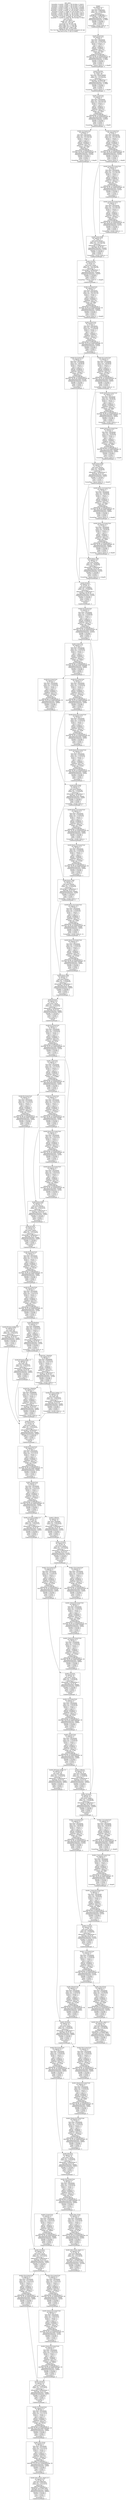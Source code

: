 digraph cnn_tree {
subgraph clusterHeader {
margin=0
style="invis"
HEADER [shape="box" label="\n NET_INFO\n fusionNet: 0 startId: 1 endId: 2, UB Util Rate: 0.744531\n fusionNet: 1 startId: 3 endId: 4, UB Util Rate: 0.953516\n fusionNet: 2 startId: 6 endId: 7, UB Util Rate: 0.742188\n fusionNet: 3 startId: 8 endId: 10, UB Util Rate: 0.839063\n fusionNet: 4 startId: 12 endId: 13, UB Util Rate: 0.91875\n fusionNet: 5 startId: 14 endId: 16, UB Util Rate: 0.959375\n fusionNet: 6 startId: 17 endId: 18, UB Util Rate: 0.775\n fusionNet: 7 startId: 26 endId: 27, UB Util Rate: 0.84375\n fusionNet: 8 startId: 29 endId: 30, UB Util Rate: 0.84375\n fusionNet: 9 startId: 45 endId: 46, UB Util Rate: 0.8125\n fusionNet: 10 startId: 47 endId: 48, UB Util Rate: 1\n fusionNet: 11 startId: 67 endId: 68, UB Util Rate: 0.70625\n layer num: 95\n inst num: 69810\n weight size: 7092.25 KB\n OM size: 15410 KB\n bandwidth size: 98.5932 MB\n input buffer size: 1.17188 MB\n output buffer size: 8.17108 MB\n temp buffer size: 5.46875 MB\n original net Ops: 19778150400\n Pico Core Ops: 23079813120 (85.6946% of original net ops)\n Ideal Perf of Pico: 21 fps (475MHz)"];}
images [shape=box, label="images\n net segment id: 0\n id: 0 type: 45\ntype name: Preprocess\n input size: 1*3*640*640\n output size: 1*3*640*640\n reportFlag: 0\n preprocessMergeFlag: 1\n inBondType: 1 outBondType: 8\n dataType: U8_S8_S8\n alignedInputDataSize: 1228800\n alignedOutputDataSize: 3276800\n InDcmp: 0 OutCmp: 0 \n inM2M: 0 outM2M: 0\n inDdr: 0 outDdr: 0\n inS2S: 0 outS2S: 0\n FusionFlag: 1 (fusion subnet id : 0)\nCubeEltwiseMerged : 0"];
images -> _model_0_conv_Conv;
_model_0_conv_Conv [shape=box, label="/model.0/conv/Conv\n net segment id: 0\n id: 1 type: 0\ntype name: Convolution\n input size: 1*3*640*640\n output size: 1*32*320*320\n kernel_h: 6 kernel_w: 6\n stride_h: 2 stride_w: 2\n pad_h: 2 pad_w: 2\n padUp: 2 padDown: 2\n padLeft: 2 padRight: 2\n padMode: const_zero\n dilation_h: 1 dilation_w: 1\n weight size: 3456\n reportFlag: 0\n preprocessMergeFlag: 1\n inBondType: 8 outBondType: 8\n dataType: S8_S8_S8 weightDataType: S8\n alignedInputDataSize: 3276800\n alignedOutputDataSize: 3276800\n InDcmp: 0 OutCmp: 0 \n inM2M: 0 outM2M: 0\n inDdr: 0 outDdr: 0\n inS2S: 0 outS2S: 0\n FusionFlag: 1 (fusion subnet id : 0, tilingW)\nCubeEltwiseMerged : 0"];
_model_0_conv_Conv -> _model_0_act_Mul;
_model_0_act_Mul [shape=box, label="/model.0/act/Mul\n net segment id: 0\n id: 2 type: 146\ntype name: VectorCombine\n input size: 1*32*320*320\n output size: 1*32*320*320\n reportFlag: 0\n inBondType: 8 outBondType: 8\n dataType: S8_FP16_S8\n alignedInputDataSize: 3276800\n alignedOutputDataSize: 3276800\n InDcmp: 0 OutCmp: 0 \n inM2M: 0 outM2M: 0\n inDdr: 0 outDdr: 0\n inS2S: 0 outS2S: 0\n FusionFlag: 1 (fusion subnet id : 0, tilingW)\nCubeEltwiseMerged : 0"];
_model_0_act_Mul -> _model_1_conv_Conv;
_model_1_conv_Conv [shape=box, label="/model.1/conv/Conv\n net segment id: 0\n id: 3 type: 0\ntype name: Convolution\n input size: 1*32*320*320\n output size: 1*64*160*160\n kernel_h: 3 kernel_w: 3\n stride_h: 2 stride_w: 2\n pad_h: 1 pad_w: 1\n padUp: 1 padDown: 0\n padLeft: 1 padRight: 0\n padMode: const_zero\n dilation_h: 1 dilation_w: 1\n weight size: 18432\n reportFlag: 0\n SwishMergeFlag\n inBondType: 8 outBondType: 8\n dataType: S8_S8_S8 weightDataType: S8\n alignedInputDataSize: 3276800\n alignedOutputDataSize: 1638400\n InDcmp: 0 OutCmp: 0 \n inM2M: 0 outM2M: 0\n inDdr: 0 outDdr: 0\n inS2S: 0 outS2S: 0\n FusionFlag: 1 (fusion subnet id : 1, tilingW)\nCubeEltwiseMerged : 0"];
_model_1_conv_Conv -> _model_2_cv1_conv_Conv;
_model_1_conv_Conv -> _model_2_cv2_conv_Conv;
_model_2_cv1_conv_Conv [shape=box, label="/model.2/cv1/conv/Conv\n net segment id: 0\n id: 4 type: 0\ntype name: Convolution\n input size: 1*64*160*160\n output size: 1*32*160*160\n kernel_h: 1 kernel_w: 1\n stride_h: 1 stride_w: 1\n pad_h: 0 pad_w: 0\n padUp: 0 padDown: 0\n padLeft: 0 padRight: 0\n padMode: const_zero\n dilation_h: 1 dilation_w: 1\n weight size: 2048\n reportFlag: 0\n SwishMergeFlag\n inBondType: 8 outBondType: 8\n dataType: S8_S8_S8 weightDataType: S8\n alignedInputDataSize: 1638400\n alignedOutputDataSize: 819200\n InDcmp: 0 OutCmp: 0 \n inM2M: 0 outM2M: 0\n inDdr: 0 outDdr: 0\n inS2S: 0 outS2S: 0\n FusionFlag: 1 (fusion subnet id : 1, tilingW)\nCubeEltwiseMerged : 0"];
_model_2_cv1_conv_Conv -> _model_2_m_m_0_cv1_conv_Conv;
_model_2_cv1_conv_Conv -> _model_2_m_m_0_Add;
_model_2_m_m_0_cv1_conv_Conv [shape=box, label="/model.2/m/m.0/cv1/conv/Conv\n net segment id: 0\n id: 5 type: 0\ntype name: Convolution\n input size: 1*32*160*160\n output size: 1*32*160*160\n kernel_h: 1 kernel_w: 1\n stride_h: 1 stride_w: 1\n pad_h: 0 pad_w: 0\n padUp: 0 padDown: 0\n padLeft: 0 padRight: 0\n padMode: const_zero\n dilation_h: 1 dilation_w: 1\n weight size: 1024\n reportFlag: 0\n SwishMergeFlag\n inBondType: 8 outBondType: 8\n dataType: S8_S8_S8 weightDataType: S8\n alignedInputDataSize: 819200\n alignedOutputDataSize: 819200\n InDcmp: 0 OutCmp: 0 \n inM2M: 0 outM2M: 0\n inDdr: 0 outDdr: 0\n inS2S: 0 outS2S: 0\n FusionFlag: 0\nCubeEltwiseMerged : 0"];
_model_2_m_m_0_cv1_conv_Conv -> _model_2_m_m_0_cv2_conv_Conv;
_model_2_m_m_0_cv2_conv_Conv [shape=box, label="/model.2/m/m.0/cv2/conv/Conv\n net segment id: 0\n id: 6 type: 0\ntype name: Convolution\n input size: 1*32*160*160\n output size: 1*32*160*160\n kernel_h: 3 kernel_w: 3\n stride_h: 1 stride_w: 1\n pad_h: 1 pad_w: 1\n padUp: 1 padDown: 1\n padLeft: 1 padRight: 1\n padMode: const_zero\n dilation_h: 1 dilation_w: 1\n weight size: 9216\n reportFlag: 0\n SwishMergeFlag\n inBondType: 8 outBondType: 8\n dataType: S8_S8_S8 weightDataType: S8\n alignedInputDataSize: 819200\n alignedOutputDataSize: 819200\n InDcmp: 0 OutCmp: 0 \n inM2M: 0 outM2M: 0\n inDdr: 0 outDdr: 0\n inS2S: 0 outS2S: 0\n FusionFlag: 1 (fusion subnet id : 2)\nCubeEltwiseMerged : 0"];
_model_2_m_m_0_cv2_conv_Conv -> _model_2_m_m_0_Add;
_model_2_m_m_0_Add [shape=box, label="/model.2/m/m.0/Add\n net segment id: 0\n id: 7 type: 27\ntype name: Eltwise\n input size: 1*32*160*160\n output size: 1*32*160*160\n reportFlag: 0\n inBondType: 8 outBondType: 8\n dataType: S8_S8_S8\n alignedInputDataSize: 1638400\n alignedOutputDataSize: 819200\n InDcmp: 0 0 OutCmp: 0 \n inM2M: 0 outM2M: 0\n inDdr: 0 outDdr: 0\n inS2S: 0 outS2S: 0\n FusionFlag: 1 (fusion subnet id : 2)\nCubeEltwiseMerged : 0"];
_model_2_m_m_0_Add -> _model_2_Concat;
_model_2_cv2_conv_Conv [shape=box, label="/model.2/cv2/conv/Conv\n net segment id: 0\n id: 8 type: 0\ntype name: Convolution\n input size: 1*64*160*160\n output size: 1*32*160*160\n kernel_h: 1 kernel_w: 1\n stride_h: 1 stride_w: 1\n pad_h: 0 pad_w: 0\n padUp: 0 padDown: 0\n padLeft: 0 padRight: 0\n padMode: const_zero\n dilation_h: 1 dilation_w: 1\n weight size: 2048\n reportFlag: 0\n SwishMergeFlag\n inBondType: 8 outBondType: 8\n dataType: S8_S8_S8 weightDataType: S8\n alignedInputDataSize: 1638400\n alignedOutputDataSize: 819200\n InDcmp: 0 OutCmp: 0 \n inM2M: 0 outM2M: 0\n inDdr: 0 outDdr: 0\n inS2S: 0 outS2S: 0\n FusionFlag: 1 (fusion subnet id : 3, tilingW)\nCubeEltwiseMerged : 0"];
_model_2_cv2_conv_Conv -> _model_2_Concat;
_model_2_Concat [shape=box, label="/model.2/Concat\n net segment id: 0\n id: 9 type: 38\ntype name: Concat\n input size: 1*32*160*160\n output size: 1*64*160*160\n reportFlag: 0\n inBondType: 8 outBondType: 8\n dataType: S8_S8_S8\n alignedInputDataSize: 1638400\n alignedOutputDataSize: 1638400\n InDcmp: 0 0 OutCmp: 0 \n inM2M: 0 outM2M: 0\n inDdr: 0 outDdr: 0\n inS2S: 0 outS2S: 0\n FusionFlag: 1 (fusion subnet id : 3, tilingW)\n noninst\nCubeEltwiseMerged : 0"];
_model_2_Concat -> _model_2_cv3_conv_Conv;
_model_2_cv3_conv_Conv [shape=box, label="/model.2/cv3/conv/Conv\n net segment id: 0\n id: 10 type: 0\ntype name: Convolution\n input size: 1*64*160*160\n output size: 1*64*160*160\n kernel_h: 1 kernel_w: 1\n stride_h: 1 stride_w: 1\n pad_h: 0 pad_w: 0\n padUp: 0 padDown: 0\n padLeft: 0 padRight: 0\n padMode: const_zero\n dilation_h: 1 dilation_w: 1\n weight size: 4096\n reportFlag: 0\n SwishMergeFlag\n inBondType: 8 outBondType: 8\n dataType: S8_S8_S8 weightDataType: S8\n alignedInputDataSize: 1638400\n alignedOutputDataSize: 1638400\n InDcmp: 0 OutCmp: 0 \n inM2M: 0 outM2M: 0\n inDdr: 0 outDdr: 0\n inS2S: 0 outS2S: 0\n FusionFlag: 1 (fusion subnet id : 3, tilingW)\nCubeEltwiseMerged : 0"];
_model_2_cv3_conv_Conv -> _model_3_conv_Conv;
_model_3_conv_Conv [shape=box, label="/model.3/conv/Conv\n net segment id: 0\n id: 11 type: 0\ntype name: Convolution\n input size: 1*64*160*160\n output size: 1*128*80*80\n kernel_h: 3 kernel_w: 3\n stride_h: 2 stride_w: 2\n pad_h: 1 pad_w: 1\n padUp: 1 padDown: 0\n padLeft: 1 padRight: 0\n padMode: const_zero\n dilation_h: 1 dilation_w: 1\n weight size: 73728\n reportFlag: 0\n SwishMergeFlag\n inBondType: 8 outBondType: 8\n dataType: S8_S8_S8 weightDataType: S8\n alignedInputDataSize: 1638400\n alignedOutputDataSize: 819200\n InDcmp: 0 OutCmp: 0 \n inM2M: 0 outM2M: 0\n inDdr: 0 outDdr: 0\n inS2S: 0 outS2S: 0\n FusionFlag: 0\nCubeEltwiseMerged : 0"];
_model_3_conv_Conv -> _model_4_cv1_conv_Conv;
_model_3_conv_Conv -> _model_4_cv2_conv_Conv;
_model_4_cv1_conv_Conv [shape=box, label="/model.4/cv1/conv/Conv\n net segment id: 0\n id: 12 type: 0\ntype name: Convolution\n input size: 1*128*80*80\n output size: 1*64*80*80\n kernel_h: 1 kernel_w: 1\n stride_h: 1 stride_w: 1\n pad_h: 0 pad_w: 0\n padUp: 0 padDown: 0\n padLeft: 0 padRight: 0\n padMode: const_zero\n dilation_h: 1 dilation_w: 1\n weight size: 8192\n reportFlag: 0\n SwishMergeFlag\n inBondType: 8 outBondType: 8\n dataType: S8_S8_S8 weightDataType: S8\n alignedInputDataSize: 819200\n alignedOutputDataSize: 409600\n InDcmp: 0 OutCmp: 0 \n inM2M: 0 outM2M: 0\n inDdr: 0 outDdr: 0\n inS2S: 0 outS2S: 0\n FusionFlag: 1 (fusion subnet id : 4)\nCubeEltwiseMerged : 0"];
_model_4_cv1_conv_Conv -> _model_4_m_m_0_cv1_conv_Conv;
_model_4_cv1_conv_Conv -> _model_4_m_m_0_Add;
_model_4_m_m_0_cv1_conv_Conv [shape=box, label="/model.4/m/m.0/cv1/conv/Conv\n net segment id: 0\n id: 13 type: 0\ntype name: Convolution\n input size: 1*64*80*80\n output size: 1*64*80*80\n kernel_h: 1 kernel_w: 1\n stride_h: 1 stride_w: 1\n pad_h: 0 pad_w: 0\n padUp: 0 padDown: 0\n padLeft: 0 padRight: 0\n padMode: const_zero\n dilation_h: 1 dilation_w: 1\n weight size: 4096\n reportFlag: 0\n SwishMergeFlag\n inBondType: 8 outBondType: 8\n dataType: S8_S8_S8 weightDataType: S8\n alignedInputDataSize: 409600\n alignedOutputDataSize: 409600\n InDcmp: 0 OutCmp: 0 \n inM2M: 0 outM2M: 0\n inDdr: 0 outDdr: 0\n inS2S: 0 outS2S: 0\n FusionFlag: 1 (fusion subnet id : 4)\nCubeEltwiseMerged : 0"];
_model_4_m_m_0_cv1_conv_Conv -> _model_4_m_m_0_cv2_conv_Conv;
_model_4_m_m_0_cv2_conv_Conv [shape=box, label="/model.4/m/m.0/cv2/conv/Conv\n net segment id: 0\n id: 14 type: 0\ntype name: Convolution\n input size: 1*64*80*80\n output size: 1*64*80*80\n kernel_h: 3 kernel_w: 3\n stride_h: 1 stride_w: 1\n pad_h: 1 pad_w: 1\n padUp: 1 padDown: 1\n padLeft: 1 padRight: 1\n padMode: const_zero\n dilation_h: 1 dilation_w: 1\n weight size: 36864\n reportFlag: 0\n SwishMergeFlag\n inBondType: 8 outBondType: 8\n dataType: S8_S8_S8 weightDataType: S8\n alignedInputDataSize: 409600\n alignedOutputDataSize: 409600\n InDcmp: 0 OutCmp: 0 \n inM2M: 0 outM2M: 0\n inDdr: 0 outDdr: 0\n inS2S: 0 outS2S: 0\n FusionFlag: 1 (fusion subnet id : 5, tilingW)\nCubeEltwiseMerged : 0"];
_model_4_m_m_0_cv2_conv_Conv -> _model_4_m_m_0_Add;
_model_4_m_m_0_Add [shape=box, label="/model.4/m/m.0/Add\n net segment id: 0\n id: 15 type: 27\ntype name: Eltwise\n input size: 1*64*80*80\n output size: 1*64*80*80\n reportFlag: 0\n inBondType: 8 outBondType: 8\n dataType: S8_S8_S8\n alignedInputDataSize: 819200\n alignedOutputDataSize: 409600\n InDcmp: 0 0 OutCmp: 0 \n inM2M: 0 outM2M: 0\n inDdr: 0 outDdr: 0\n inS2S: 0 outS2S: 0\n FusionFlag: 1 (fusion subnet id : 5, tilingW)\nCubeEltwiseMerged : 0"];
_model_4_m_m_0_Add -> _model_4_m_m_1_cv1_conv_Conv;
_model_4_m_m_0_Add -> _model_4_m_m_1_Add;
_model_4_m_m_1_cv1_conv_Conv [shape=box, label="/model.4/m/m.1/cv1/conv/Conv\n net segment id: 0\n id: 16 type: 0\ntype name: Convolution\n input size: 1*64*80*80\n output size: 1*64*80*80\n kernel_h: 1 kernel_w: 1\n stride_h: 1 stride_w: 1\n pad_h: 0 pad_w: 0\n padUp: 0 padDown: 0\n padLeft: 0 padRight: 0\n padMode: const_zero\n dilation_h: 1 dilation_w: 1\n weight size: 4096\n reportFlag: 0\n SwishMergeFlag\n inBondType: 8 outBondType: 8\n dataType: S8_S8_S8 weightDataType: S8\n alignedInputDataSize: 409600\n alignedOutputDataSize: 409600\n InDcmp: 0 OutCmp: 0 \n inM2M: 0 outM2M: 0\n inDdr: 0 outDdr: 0\n inS2S: 0 outS2S: 0\n FusionFlag: 1 (fusion subnet id : 5, tilingW)\nCubeEltwiseMerged : 0"];
_model_4_m_m_1_cv1_conv_Conv -> _model_4_m_m_1_cv2_conv_Conv;
_model_4_m_m_1_cv2_conv_Conv [shape=box, label="/model.4/m/m.1/cv2/conv/Conv\n net segment id: 0\n id: 17 type: 0\ntype name: Convolution\n input size: 1*64*80*80\n output size: 1*64*80*80\n kernel_h: 3 kernel_w: 3\n stride_h: 1 stride_w: 1\n pad_h: 1 pad_w: 1\n padUp: 1 padDown: 1\n padLeft: 1 padRight: 1\n padMode: const_zero\n dilation_h: 1 dilation_w: 1\n weight size: 36864\n reportFlag: 0\n SwishMergeFlag\n inBondType: 8 outBondType: 8\n dataType: S8_S8_S8 weightDataType: S8\n alignedInputDataSize: 409600\n alignedOutputDataSize: 409600\n InDcmp: 0 OutCmp: 0 \n inM2M: 0 outM2M: 0\n inDdr: 0 outDdr: 0\n inS2S: 0 outS2S: 0\n FusionFlag: 1 (fusion subnet id : 6, tilingW)\nCubeEltwiseMerged : 0"];
_model_4_m_m_1_cv2_conv_Conv -> _model_4_m_m_1_Add;
_model_4_m_m_1_Add [shape=box, label="/model.4/m/m.1/Add\n net segment id: 0\n id: 18 type: 27\ntype name: Eltwise\n input size: 1*64*80*80\n output size: 1*64*80*80\n reportFlag: 0\n inBondType: 8 outBondType: 8\n dataType: S8_S8_S8\n alignedInputDataSize: 819200\n alignedOutputDataSize: 819200\n InDcmp: 0 0 OutCmp: 0 \n inM2M: 0 outM2M: 0\n inDdr: 0 outDdr: 0\n inS2S: 0 outS2S: 0\n FusionFlag: 1 (fusion subnet id : 6, tilingW)\nCubeEltwiseMerged : 0"];
_model_4_m_m_1_Add -> _model_4_Concat;
_model_4_cv2_conv_Conv [shape=box, label="/model.4/cv2/conv/Conv\n net segment id: 0\n id: 19 type: 0\ntype name: Convolution\n input size: 1*128*80*80\n output size: 1*64*80*80\n kernel_h: 1 kernel_w: 1\n stride_h: 1 stride_w: 1\n pad_h: 0 pad_w: 0\n padUp: 0 padDown: 0\n padLeft: 0 padRight: 0\n padMode: const_zero\n dilation_h: 1 dilation_w: 1\n weight size: 8192\n reportFlag: 0\n SwishMergeFlag\n inBondType: 8 outBondType: 8\n dataType: S8_S8_S8 weightDataType: S8\n alignedInputDataSize: 819200\n alignedOutputDataSize: 819200\n InDcmp: 0 OutCmp: 0 \n inM2M: 0 outM2M: 0\n inDdr: 0 outDdr: 0\n inS2S: 0 outS2S: 0\n FusionFlag: 0\nCubeEltwiseMerged : 0"];
_model_4_cv2_conv_Conv -> _model_4_Concat;
_model_4_Concat [shape=box, label="/model.4/Concat\n net segment id: 0\n id: 20 type: 38\ntype name: Concat\n input size: 1*64*80*80\n output size: 1*128*80*80\n reportFlag: 0\n inBondType: 8 outBondType: 8\n dataType: S8_S8_S8\n alignedInputDataSize: 819200\n alignedOutputDataSize: 819200\n InDcmp: 0 0 OutCmp: 0 \n inM2M: 0 outM2M: 0\n inDdr: 0 outDdr: 0\n inS2S: 0 outS2S: 0\n FusionFlag: 0\n noninst\nCubeEltwiseMerged : 0"];
_model_4_Concat -> _model_4_cv3_conv_Conv;
_model_4_cv3_conv_Conv [shape=box, label="/model.4/cv3/conv/Conv\n net segment id: 0\n id: 21 type: 0\ntype name: Convolution\n input size: 1*128*80*80\n output size: 1*128*80*80\n kernel_h: 1 kernel_w: 1\n stride_h: 1 stride_w: 1\n pad_h: 0 pad_w: 0\n padUp: 0 padDown: 0\n padLeft: 0 padRight: 0\n padMode: const_zero\n dilation_h: 1 dilation_w: 1\n weight size: 16384\n reportFlag: 0\n SwishMergeFlag\n inBondType: 8 outBondType: 8\n dataType: S8_S8_S8 weightDataType: S8\n alignedInputDataSize: 819200\n alignedOutputDataSize: 1638400\n InDcmp: 0 OutCmp: 0 \n inM2M: 0 outM2M: 0\n inDdr: 0 outDdr: 0\n inS2S: 0 outS2S: 0\n FusionFlag: 0\nCubeEltwiseMerged : 0"];
_model_4_cv3_conv_Conv -> _model_5_conv_Conv;
_model_4_cv3_conv_Conv -> _model_16_Concat;
_model_5_conv_Conv [shape=box, label="/model.5/conv/Conv\n net segment id: 0\n id: 22 type: 0\ntype name: Convolution\n input size: 1*128*80*80\n output size: 1*256*40*40\n kernel_h: 3 kernel_w: 3\n stride_h: 2 stride_w: 2\n pad_h: 1 pad_w: 1\n padUp: 1 padDown: 0\n padLeft: 1 padRight: 0\n padMode: const_zero\n dilation_h: 1 dilation_w: 1\n weight size: 294912\n reportFlag: 0\n SwishMergeFlag\n inBondType: 8 outBondType: 8\n dataType: S8_S8_S8 weightDataType: S8\n alignedInputDataSize: 1638400\n alignedOutputDataSize: 409600\n InDcmp: 0 OutCmp: 0 \n inM2M: 0 outM2M: 0\n inDdr: 0 outDdr: 0\n inS2S: 0 outS2S: 0\n FusionFlag: 0\nCubeEltwiseMerged : 0"];
_model_5_conv_Conv -> _model_6_cv1_conv_Conv;
_model_5_conv_Conv -> _model_6_cv2_conv_Conv;
_model_6_cv1_conv_Conv [shape=box, label="/model.6/cv1/conv/Conv\n net segment id: 0\n id: 23 type: 0\ntype name: Convolution\n input size: 1*256*40*40\n output size: 1*128*40*40\n kernel_h: 1 kernel_w: 1\n stride_h: 1 stride_w: 1\n pad_h: 0 pad_w: 0\n padUp: 0 padDown: 0\n padLeft: 0 padRight: 0\n padMode: const_zero\n dilation_h: 1 dilation_w: 1\n weight size: 32768\n reportFlag: 0\n SwishMergeFlag\n inBondType: 8 outBondType: 8\n dataType: S8_S8_S8 weightDataType: S8\n alignedInputDataSize: 409600\n alignedOutputDataSize: 204800\n InDcmp: 0 OutCmp: 0 \n inM2M: 0 outM2M: 0\n inDdr: 0 outDdr: 0\n inS2S: 0 outS2S: 0\n FusionFlag: 0\nCubeEltwiseMerged : 0"];
_model_6_cv1_conv_Conv -> _model_6_m_m_0_cv1_conv_Conv;
_model_6_cv1_conv_Conv -> _model_6_m_m_0_Add;
_model_6_m_m_0_cv1_conv_Conv [shape=box, label="/model.6/m/m.0/cv1/conv/Conv\n net segment id: 0\n id: 24 type: 0\ntype name: Convolution\n input size: 1*128*40*40\n output size: 1*128*40*40\n kernel_h: 1 kernel_w: 1\n stride_h: 1 stride_w: 1\n pad_h: 0 pad_w: 0\n padUp: 0 padDown: 0\n padLeft: 0 padRight: 0\n padMode: const_zero\n dilation_h: 1 dilation_w: 1\n weight size: 16384\n reportFlag: 0\n SwishMergeFlag\n inBondType: 8 outBondType: 8\n dataType: S8_S8_S8 weightDataType: S8\n alignedInputDataSize: 204800\n alignedOutputDataSize: 204800\n InDcmp: 0 OutCmp: 0 \n inM2M: 0 outM2M: 0\n inDdr: 0 outDdr: 0\n inS2S: 0 outS2S: 0\n FusionFlag: 0\nCubeEltwiseMerged : 0"];
_model_6_m_m_0_cv1_conv_Conv -> _model_6_m_m_0_cv2_conv_Conv;
_model_6_m_m_0_cv2_conv_Conv [shape=box, label="/model.6/m/m.0/cv2/conv/Conv\n net segment id: 0\n id: 25 type: 0\ntype name: Convolution\n input size: 1*128*40*40\n output size: 1*128*40*40\n kernel_h: 3 kernel_w: 3\n stride_h: 1 stride_w: 1\n pad_h: 1 pad_w: 1\n padUp: 1 padDown: 1\n padLeft: 1 padRight: 1\n padMode: const_zero\n dilation_h: 1 dilation_w: 1\n weight size: 147456\n reportFlag: 0\n SwishMergeFlag\n inBondType: 8 outBondType: 8\n dataType: S8_S8_S8 weightDataType: S8\n alignedInputDataSize: 204800\n alignedOutputDataSize: 204800\n InDcmp: 0 OutCmp: 0 \n inM2M: 0 outM2M: 0\n inDdr: 0 outDdr: 0\n inS2S: 0 outS2S: 0\n FusionFlag: 0\nCubeEltwiseMerged : 0"];
_model_6_m_m_0_cv2_conv_Conv -> _model_6_m_m_0_Add;
_model_6_m_m_0_Add [shape=box, label="/model.6/m/m.0/Add\n net segment id: 0\n id: 26 type: 27\ntype name: Eltwise\n input size: 1*128*40*40\n output size: 1*128*40*40\n reportFlag: 0\n inBondType: 8 outBondType: 8\n dataType: S8_S8_S8\n alignedInputDataSize: 409600\n alignedOutputDataSize: 204800\n InDcmp: 0 0 OutCmp: 0 \n inM2M: 0 outM2M: 0\n inDdr: 0 outDdr: 0\n inS2S: 0 outS2S: 0\n FusionFlag: 1 (fusion subnet id : 7)\nCubeEltwiseMerged : 0"];
_model_6_m_m_0_Add -> _model_6_m_m_1_cv1_conv_Conv;
_model_6_m_m_0_Add -> _model_6_m_m_1_Add;
_model_6_m_m_1_cv1_conv_Conv [shape=box, label="/model.6/m/m.1/cv1/conv/Conv\n net segment id: 0\n id: 27 type: 0\ntype name: Convolution\n input size: 1*128*40*40\n output size: 1*128*40*40\n kernel_h: 1 kernel_w: 1\n stride_h: 1 stride_w: 1\n pad_h: 0 pad_w: 0\n padUp: 0 padDown: 0\n padLeft: 0 padRight: 0\n padMode: const_zero\n dilation_h: 1 dilation_w: 1\n weight size: 16384\n reportFlag: 0\n SwishMergeFlag\n inBondType: 8 outBondType: 8\n dataType: S8_S8_S8 weightDataType: S8\n alignedInputDataSize: 204800\n alignedOutputDataSize: 204800\n InDcmp: 0 OutCmp: 0 \n inM2M: 0 outM2M: 0\n inDdr: 0 outDdr: 0\n inS2S: 0 outS2S: 0\n FusionFlag: 1 (fusion subnet id : 7)\nCubeEltwiseMerged : 0"];
_model_6_m_m_1_cv1_conv_Conv -> _model_6_m_m_1_cv2_conv_Conv;
_model_6_m_m_1_cv2_conv_Conv [shape=box, label="/model.6/m/m.1/cv2/conv/Conv\n net segment id: 0\n id: 28 type: 0\ntype name: Convolution\n input size: 1*128*40*40\n output size: 1*128*40*40\n kernel_h: 3 kernel_w: 3\n stride_h: 1 stride_w: 1\n pad_h: 1 pad_w: 1\n padUp: 1 padDown: 1\n padLeft: 1 padRight: 1\n padMode: const_zero\n dilation_h: 1 dilation_w: 1\n weight size: 147456\n reportFlag: 0\n SwishMergeFlag\n inBondType: 8 outBondType: 8\n dataType: S8_S8_S8 weightDataType: S8\n alignedInputDataSize: 204800\n alignedOutputDataSize: 204800\n InDcmp: 0 OutCmp: 0 \n inM2M: 0 outM2M: 0\n inDdr: 0 outDdr: 0\n inS2S: 0 outS2S: 0\n FusionFlag: 0\nCubeEltwiseMerged : 0"];
_model_6_m_m_1_cv2_conv_Conv -> _model_6_m_m_1_Add;
_model_6_m_m_1_Add [shape=box, label="/model.6/m/m.1/Add\n net segment id: 0\n id: 29 type: 27\ntype name: Eltwise\n input size: 1*128*40*40\n output size: 1*128*40*40\n reportFlag: 0\n inBondType: 8 outBondType: 8\n dataType: S8_S8_S8\n alignedInputDataSize: 409600\n alignedOutputDataSize: 204800\n InDcmp: 0 0 OutCmp: 0 \n inM2M: 0 outM2M: 0\n inDdr: 0 outDdr: 0\n inS2S: 0 outS2S: 0\n FusionFlag: 1 (fusion subnet id : 8)\nCubeEltwiseMerged : 0"];
_model_6_m_m_1_Add -> _model_6_m_m_2_cv1_conv_Conv;
_model_6_m_m_1_Add -> _model_6_m_m_2_Add;
_model_6_m_m_2_cv1_conv_Conv [shape=box, label="/model.6/m/m.2/cv1/conv/Conv\n net segment id: 0\n id: 30 type: 0\ntype name: Convolution\n input size: 1*128*40*40\n output size: 1*128*40*40\n kernel_h: 1 kernel_w: 1\n stride_h: 1 stride_w: 1\n pad_h: 0 pad_w: 0\n padUp: 0 padDown: 0\n padLeft: 0 padRight: 0\n padMode: const_zero\n dilation_h: 1 dilation_w: 1\n weight size: 16384\n reportFlag: 0\n SwishMergeFlag\n inBondType: 8 outBondType: 8\n dataType: S8_S8_S8 weightDataType: S8\n alignedInputDataSize: 204800\n alignedOutputDataSize: 204800\n InDcmp: 0 OutCmp: 0 \n inM2M: 0 outM2M: 0\n inDdr: 0 outDdr: 0\n inS2S: 0 outS2S: 0\n FusionFlag: 1 (fusion subnet id : 8)\nCubeEltwiseMerged : 0"];
_model_6_m_m_2_cv1_conv_Conv -> _model_6_m_m_2_cv2_conv_Conv;
_model_6_m_m_2_cv2_conv_Conv [shape=box, label="/model.6/m/m.2/cv2/conv/Conv\n net segment id: 0\n id: 31 type: 0\ntype name: Convolution\n input size: 1*128*40*40\n output size: 1*128*40*40\n kernel_h: 3 kernel_w: 3\n stride_h: 1 stride_w: 1\n pad_h: 1 pad_w: 1\n padUp: 1 padDown: 1\n padLeft: 1 padRight: 1\n padMode: const_zero\n dilation_h: 1 dilation_w: 1\n weight size: 147456\n reportFlag: 0\n SwishMergeFlag\n inBondType: 8 outBondType: 8\n dataType: S8_S8_S8 weightDataType: S8\n alignedInputDataSize: 204800\n alignedOutputDataSize: 204800\n InDcmp: 0 OutCmp: 0 \n inM2M: 0 outM2M: 0\n inDdr: 0 outDdr: 0\n inS2S: 0 outS2S: 0\n FusionFlag: 0\nCubeEltwiseMerged : 0"];
_model_6_m_m_2_cv2_conv_Conv -> _model_6_m_m_2_Add;
_model_6_m_m_2_Add [shape=box, label="/model.6/m/m.2/Add\n net segment id: 0\n id: 32 type: 27\ntype name: Eltwise\n input size: 1*128*40*40\n output size: 1*128*40*40\n reportFlag: 0\n inBondType: 8 outBondType: 8\n dataType: S8_S8_S8\n alignedInputDataSize: 409600\n alignedOutputDataSize: 409600\n InDcmp: 0 0 OutCmp: 0 \n inM2M: 0 outM2M: 0\n inDdr: 0 outDdr: 0\n inS2S: 0 outS2S: 0\n FusionFlag: 0\nCubeEltwiseMerged : 0"];
_model_6_m_m_2_Add -> _model_6_Concat;
_model_6_cv2_conv_Conv [shape=box, label="/model.6/cv2/conv/Conv\n net segment id: 0\n id: 33 type: 0\ntype name: Convolution\n input size: 1*256*40*40\n output size: 1*128*40*40\n kernel_h: 1 kernel_w: 1\n stride_h: 1 stride_w: 1\n pad_h: 0 pad_w: 0\n padUp: 0 padDown: 0\n padLeft: 0 padRight: 0\n padMode: const_zero\n dilation_h: 1 dilation_w: 1\n weight size: 32768\n reportFlag: 0\n SwishMergeFlag\n inBondType: 8 outBondType: 8\n dataType: S8_S8_S8 weightDataType: S8\n alignedInputDataSize: 409600\n alignedOutputDataSize: 409600\n InDcmp: 0 OutCmp: 0 \n inM2M: 0 outM2M: 0\n inDdr: 0 outDdr: 0\n inS2S: 0 outS2S: 0\n FusionFlag: 0\nCubeEltwiseMerged : 0"];
_model_6_cv2_conv_Conv -> _model_6_Concat;
_model_6_Concat [shape=box, label="/model.6/Concat\n net segment id: 0\n id: 34 type: 38\ntype name: Concat\n input size: 1*128*40*40\n output size: 1*256*40*40\n reportFlag: 0\n inBondType: 8 outBondType: 8\n dataType: S8_S8_S8\n alignedInputDataSize: 409600\n alignedOutputDataSize: 409600\n InDcmp: 0 0 OutCmp: 0 \n inM2M: 0 outM2M: 0\n inDdr: 0 outDdr: 0\n inS2S: 0 outS2S: 0\n FusionFlag: 0\n noninst\nCubeEltwiseMerged : 0"];
_model_6_Concat -> _model_6_cv3_conv_Conv;
_model_6_cv3_conv_Conv [shape=box, label="/model.6/cv3/conv/Conv\n net segment id: 0\n id: 35 type: 0\ntype name: Convolution\n input size: 1*256*40*40\n output size: 1*256*40*40\n kernel_h: 1 kernel_w: 1\n stride_h: 1 stride_w: 1\n pad_h: 0 pad_w: 0\n padUp: 0 padDown: 0\n padLeft: 0 padRight: 0\n padMode: const_zero\n dilation_h: 1 dilation_w: 1\n weight size: 65536\n reportFlag: 0\n SwishMergeFlag\n inBondType: 8 outBondType: 8\n dataType: S8_S8_S8 weightDataType: S8\n alignedInputDataSize: 409600\n alignedOutputDataSize: 819200\n InDcmp: 0 OutCmp: 0 \n inM2M: 0 outM2M: 0\n inDdr: 0 outDdr: 0\n inS2S: 0 outS2S: 0\n FusionFlag: 0\nCubeEltwiseMerged : 0"];
_model_6_cv3_conv_Conv -> _model_7_conv_Conv;
_model_6_cv3_conv_Conv -> _model_12_Concat;
_model_7_conv_Conv [shape=box, label="/model.7/conv/Conv\n net segment id: 0\n id: 36 type: 0\ntype name: Convolution\n input size: 1*256*40*40\n output size: 1*512*20*20\n kernel_h: 3 kernel_w: 3\n stride_h: 2 stride_w: 2\n pad_h: 1 pad_w: 1\n padUp: 1 padDown: 0\n padLeft: 1 padRight: 0\n padMode: const_zero\n dilation_h: 1 dilation_w: 1\n weight size: 1179648\n reportFlag: 0\n SwishMergeFlag\n inBondType: 8 outBondType: 8\n dataType: S8_S8_S8 weightDataType: S8\n alignedInputDataSize: 819200\n alignedOutputDataSize: 204800\n InDcmp: 0 OutCmp: 0 \n inM2M: 0 outM2M: 0\n inDdr: 0 outDdr: 0\n inS2S: 0 outS2S: 0\n FusionFlag: 0\nCubeEltwiseMerged : 0"];
_model_7_conv_Conv -> _model_8_cv1_conv_Conv;
_model_7_conv_Conv -> _model_8_cv2_conv_Conv;
_model_8_cv1_conv_Conv [shape=box, label="/model.8/cv1/conv/Conv\n net segment id: 0\n id: 37 type: 0\ntype name: Convolution\n input size: 1*512*20*20\n output size: 1*256*20*20\n kernel_h: 1 kernel_w: 1\n stride_h: 1 stride_w: 1\n pad_h: 0 pad_w: 0\n padUp: 0 padDown: 0\n padLeft: 0 padRight: 0\n padMode: const_zero\n dilation_h: 1 dilation_w: 1\n weight size: 131072\n reportFlag: 0\n SwishMergeFlag\n inBondType: 8 outBondType: 8\n dataType: S8_S8_S8 weightDataType: S8\n alignedInputDataSize: 204800\n alignedOutputDataSize: 102400\n InDcmp: 0 OutCmp: 0 \n inM2M: 0 outM2M: 0\n inDdr: 0 outDdr: 0\n inS2S: 0 outS2S: 0\n FusionFlag: 0\nCubeEltwiseMerged : 0"];
_model_8_cv1_conv_Conv -> _model_8_m_m_0_cv1_conv_Conv;
_model_8_cv1_conv_Conv -> _model_8_m_m_0_Add;
_model_8_m_m_0_cv1_conv_Conv [shape=box, label="/model.8/m/m.0/cv1/conv/Conv\n net segment id: 0\n id: 38 type: 0\ntype name: Convolution\n input size: 1*256*20*20\n output size: 1*256*20*20\n kernel_h: 1 kernel_w: 1\n stride_h: 1 stride_w: 1\n pad_h: 0 pad_w: 0\n padUp: 0 padDown: 0\n padLeft: 0 padRight: 0\n padMode: const_zero\n dilation_h: 1 dilation_w: 1\n weight size: 65536\n reportFlag: 0\n SwishMergeFlag\n inBondType: 8 outBondType: 8\n dataType: S8_S8_S8 weightDataType: S8\n alignedInputDataSize: 102400\n alignedOutputDataSize: 102400\n InDcmp: 0 OutCmp: 0 \n inM2M: 0 outM2M: 0\n inDdr: 0 outDdr: 0\n inS2S: 0 outS2S: 0\n FusionFlag: 0\nCubeEltwiseMerged : 0"];
_model_8_m_m_0_cv1_conv_Conv -> _model_8_m_m_0_cv2_conv_Conv;
_model_8_m_m_0_cv2_conv_Conv [shape=box, label="/model.8/m/m.0/cv2/conv/Conv\n net segment id: 0\n id: 39 type: 0\ntype name: Convolution\n input size: 1*256*20*20\n output size: 1*256*20*20\n kernel_h: 3 kernel_w: 3\n stride_h: 1 stride_w: 1\n pad_h: 1 pad_w: 1\n padUp: 1 padDown: 1\n padLeft: 1 padRight: 1\n padMode: const_zero\n dilation_h: 1 dilation_w: 1\n weight size: 589824\n reportFlag: 0\n SwishMergeFlag\n inBondType: 8 outBondType: 8\n dataType: S8_S8_S8 weightDataType: S8\n alignedInputDataSize: 102400\n alignedOutputDataSize: 102400\n InDcmp: 0 OutCmp: 0 \n inM2M: 0 outM2M: 0\n inDdr: 0 outDdr: 0\n inS2S: 0 outS2S: 0\n FusionFlag: 0\nCubeEltwiseMerged : 0"];
_model_8_m_m_0_cv2_conv_Conv -> _model_8_m_m_0_Add;
_model_8_m_m_0_Add [shape=box, label="/model.8/m/m.0/Add\n net segment id: 0\n id: 40 type: 27\ntype name: Eltwise\n input size: 1*256*20*20\n output size: 1*256*20*20\n reportFlag: 0\n inBondType: 8 outBondType: 8\n dataType: S8_S8_S8\n alignedInputDataSize: 204800\n alignedOutputDataSize: 204800\n InDcmp: 0 0 OutCmp: 0 \n inM2M: 0 outM2M: 0\n inDdr: 0 outDdr: 0\n inS2S: 0 outS2S: 0\n FusionFlag: 0\nCubeEltwiseMerged : 0"];
_model_8_m_m_0_Add -> _model_8_Concat;
_model_8_cv2_conv_Conv [shape=box, label="/model.8/cv2/conv/Conv\n net segment id: 0\n id: 41 type: 0\ntype name: Convolution\n input size: 1*512*20*20\n output size: 1*256*20*20\n kernel_h: 1 kernel_w: 1\n stride_h: 1 stride_w: 1\n pad_h: 0 pad_w: 0\n padUp: 0 padDown: 0\n padLeft: 0 padRight: 0\n padMode: const_zero\n dilation_h: 1 dilation_w: 1\n weight size: 131072\n reportFlag: 0\n SwishMergeFlag\n inBondType: 8 outBondType: 8\n dataType: S8_S8_S8 weightDataType: S8\n alignedInputDataSize: 204800\n alignedOutputDataSize: 204800\n InDcmp: 0 OutCmp: 0 \n inM2M: 0 outM2M: 0\n inDdr: 0 outDdr: 0\n inS2S: 0 outS2S: 0\n FusionFlag: 0\nCubeEltwiseMerged : 0"];
_model_8_cv2_conv_Conv -> _model_8_Concat;
_model_8_Concat [shape=box, label="/model.8/Concat\n net segment id: 0\n id: 42 type: 38\ntype name: Concat\n input size: 1*256*20*20\n output size: 1*512*20*20\n reportFlag: 0\n inBondType: 8 outBondType: 8\n dataType: S8_S8_S8\n alignedInputDataSize: 204800\n alignedOutputDataSize: 204800\n InDcmp: 0 0 OutCmp: 0 \n inM2M: 0 outM2M: 0\n inDdr: 0 outDdr: 0\n inS2S: 0 outS2S: 0\n FusionFlag: 0\n noninst\nCubeEltwiseMerged : 0"];
_model_8_Concat -> _model_8_cv3_conv_Conv;
_model_8_cv3_conv_Conv [shape=box, label="/model.8/cv3/conv/Conv\n net segment id: 0\n id: 43 type: 0\ntype name: Convolution\n input size: 1*512*20*20\n output size: 1*512*20*20\n kernel_h: 1 kernel_w: 1\n stride_h: 1 stride_w: 1\n pad_h: 0 pad_w: 0\n padUp: 0 padDown: 0\n padLeft: 0 padRight: 0\n padMode: const_zero\n dilation_h: 1 dilation_w: 1\n weight size: 262144\n reportFlag: 0\n SwishMergeFlag\n inBondType: 8 outBondType: 8\n dataType: S8_S8_S8 weightDataType: S8\n alignedInputDataSize: 204800\n alignedOutputDataSize: 204800\n InDcmp: 0 OutCmp: 0 \n inM2M: 0 outM2M: 0\n inDdr: 0 outDdr: 0\n inS2S: 0 outS2S: 0\n FusionFlag: 0\nCubeEltwiseMerged : 0"];
_model_8_cv3_conv_Conv -> _model_9_cv1_conv_Conv;
_model_9_cv1_conv_Conv [shape=box, label="/model.9/cv1/conv/Conv\n net segment id: 0\n id: 44 type: 0\ntype name: Convolution\n input size: 1*512*20*20\n output size: 1*256*20*20\n kernel_h: 1 kernel_w: 1\n stride_h: 1 stride_w: 1\n pad_h: 0 pad_w: 0\n padUp: 0 padDown: 0\n padLeft: 0 padRight: 0\n padMode: const_zero\n dilation_h: 1 dilation_w: 1\n weight size: 131072\n reportFlag: 0\n SwishMergeFlag\n inBondType: 8 outBondType: 8\n dataType: S8_S8_S8 weightDataType: S8\n alignedInputDataSize: 204800\n alignedOutputDataSize: 102400\n InDcmp: 0 OutCmp: 0 \n inM2M: 0 outM2M: 0\n inDdr: 0 outDdr: 0\n inS2S: 0 outS2S: 0\n FusionFlag: 0\nCubeEltwiseMerged : 0"];
_model_9_cv1_conv_Conv -> _model_9_m_MaxPool;
_model_9_cv1_conv_Conv -> _model_9_Concat_bridge_0_0;
_model_9_m_MaxPool [shape=box, label="/model.9/m/MaxPool\n net segment id: 0\n id: 45 type: 3\ntype name: PoolingMax\n input size: 1*256*20*20\n output size: 1*256*20*20\n kernel_h: 5 kernel_w: 5\n stride_h: 1 stride_w: 1\n pad_h: 2 pad_w: 2\n padUp: 2 padDown: 2\n padLeft: 2 padRight: 2\n padMode: const_zero\n dilation_h: 1 dilation_w: 1\n reportFlag: 0\n inBondType: 8 outBondType: 8\n dataType: S8_S8_S8\n alignedInputDataSize: 102400\n alignedOutputDataSize: 102400\n InDcmp: 0 OutCmp: 0 \n inM2M: 0 outM2M: 0\n inDdr: 0 outDdr: 0\n inS2S: 0 outS2S: 0\n FusionFlag: 1 (fusion subnet id : 9)\nCubeEltwiseMerged : 0"];
_model_9_m_MaxPool -> _model_9_m_1_MaxPool;
_model_9_m_MaxPool -> _model_9_Concat_bridge_1_0;
_model_9_m_1_MaxPool [shape=box, label="/model.9/m_1/MaxPool\n net segment id: 0\n id: 46 type: 3\ntype name: PoolingMax\n input size: 1*256*20*20\n output size: 1*256*20*20\n kernel_h: 5 kernel_w: 5\n stride_h: 1 stride_w: 1\n pad_h: 2 pad_w: 2\n padUp: 2 padDown: 2\n padLeft: 2 padRight: 2\n padMode: const_zero\n dilation_h: 1 dilation_w: 1\n reportFlag: 0\n inBondType: 8 outBondType: 8\n dataType: S8_S8_S8\n alignedInputDataSize: 102400\n alignedOutputDataSize: 102400\n InDcmp: 0 OutCmp: 0 \n inM2M: 0 outM2M: 0\n inDdr: 0 outDdr: 0\n inS2S: 0 outS2S: 0\n FusionFlag: 1 (fusion subnet id : 9)\nCubeEltwiseMerged : 0"];
_model_9_m_1_MaxPool -> _model_9_m_2_MaxPool;
_model_9_m_1_MaxPool -> _model_9_Concat_bridge_2_0;
_model_9_m_2_MaxPool [shape=box, label="/model.9/m_2/MaxPool\n net segment id: 0\n id: 47 type: 3\ntype name: PoolingMax\n input size: 1*256*20*20\n output size: 1*256*20*20\n kernel_h: 5 kernel_w: 5\n stride_h: 1 stride_w: 1\n pad_h: 2 pad_w: 2\n padUp: 2 padDown: 2\n padLeft: 2 padRight: 2\n padMode: const_zero\n dilation_h: 1 dilation_w: 1\n reportFlag: 0\n inBondType: 8 outBondType: 8\n dataType: S8_S8_S8\n alignedInputDataSize: 102400\n alignedOutputDataSize: 409600\n InDcmp: 0 OutCmp: 0 \n inM2M: 0 outM2M: 0\n inDdr: 0 outDdr: 0\n inS2S: 0 outS2S: 0\n FusionFlag: 1 (fusion subnet id : 10)\nCubeEltwiseMerged : 0"];
_model_9_m_2_MaxPool -> _model_9_Concat;
_model_9_Concat_bridge_2_0 [shape=box, label="/model.9/Concat_bridge_2_0\n net segment id: 0\n id: 48 type: 48\ntype name: Nop\n input size: 1*256*20*20\n output size: 1*256*20*20\n reportFlag: 0\n inBondType: 8 outBondType: 8\n dataType: S8_S8_S8\n alignedInputDataSize: 102400\n alignedOutputDataSize: 409600\n InDcmp: 0 OutCmp: 0 \n inM2M: 0 outM2M: 0\n inDdr: 0 outDdr: 0\n inS2S: 0 outS2S: 0\n FusionFlag: 1 (fusion subnet id : 10)\nCubeEltwiseMerged : 0"];
_model_9_Concat_bridge_2_0 -> _model_9_Concat;
_model_9_Concat_bridge_1_0 [shape=box, label="/model.9/Concat_bridge_1_0\n net segment id: 0\n id: 49 type: 48\ntype name: Nop\n input size: 1*256*20*20\n output size: 1*256*20*20\n reportFlag: 0\n inBondType: 8 outBondType: 8\n dataType: S8_S8_S8\n alignedInputDataSize: 102400\n alignedOutputDataSize: 409600\n InDcmp: 0 OutCmp: 0 \n inM2M: 0 outM2M: 0\n inDdr: 0 outDdr: 0\n inS2S: 0 outS2S: 0\n FusionFlag: 0\nCubeEltwiseMerged : 0"];
_model_9_Concat_bridge_1_0 -> _model_9_Concat;
_model_9_Concat_bridge_0_0 [shape=box, label="/model.9/Concat_bridge_0_0\n net segment id: 0\n id: 50 type: 48\ntype name: Nop\n input size: 1*256*20*20\n output size: 1*256*20*20\n reportFlag: 0\n inBondType: 8 outBondType: 8\n dataType: S8_S8_S8\n alignedInputDataSize: 102400\n alignedOutputDataSize: 409600\n InDcmp: 0 OutCmp: 0 \n inM2M: 0 outM2M: 0\n inDdr: 0 outDdr: 0\n inS2S: 0 outS2S: 0\n FusionFlag: 0\nCubeEltwiseMerged : 0"];
_model_9_Concat_bridge_0_0 -> _model_9_Concat;
_model_9_Concat [shape=box, label="/model.9/Concat\n net segment id: 0\n id: 51 type: 38\ntype name: Concat\n input size: 1*256*20*20\n output size: 1*1024*20*20\n reportFlag: 0\n inBondType: 8 outBondType: 8\n dataType: S8_S8_S8\n alignedInputDataSize: 409600\n alignedOutputDataSize: 409600\n InDcmp: 0 0 0 0 OutCmp: 0 \n inM2M: 0 outM2M: 0\n inDdr: 0 outDdr: 0\n inS2S: 0 outS2S: 0\n FusionFlag: 0\n noninst\nCubeEltwiseMerged : 0"];
_model_9_Concat -> _model_9_cv2_conv_Conv;
_model_9_cv2_conv_Conv [shape=box, label="/model.9/cv2/conv/Conv\n net segment id: 0\n id: 52 type: 0\ntype name: Convolution\n input size: 1*1024*20*20\n output size: 1*512*20*20\n kernel_h: 1 kernel_w: 1\n stride_h: 1 stride_w: 1\n pad_h: 0 pad_w: 0\n padUp: 0 padDown: 0\n padLeft: 0 padRight: 0\n padMode: const_zero\n dilation_h: 1 dilation_w: 1\n weight size: 524288\n reportFlag: 0\n SwishMergeFlag\n inBondType: 8 outBondType: 8\n dataType: S8_S8_S8 weightDataType: S8\n alignedInputDataSize: 409600\n alignedOutputDataSize: 204800\n InDcmp: 0 OutCmp: 0 \n inM2M: 0 outM2M: 0\n inDdr: 0 outDdr: 0\n inS2S: 0 outS2S: 0\n FusionFlag: 0\nCubeEltwiseMerged : 0"];
_model_9_cv2_conv_Conv -> _model_10_conv_Conv;
_model_10_conv_Conv [shape=box, label="/model.10/conv/Conv\n net segment id: 0\n id: 53 type: 0\ntype name: Convolution\n input size: 1*512*20*20\n output size: 1*256*20*20\n kernel_h: 1 kernel_w: 1\n stride_h: 1 stride_w: 1\n pad_h: 0 pad_w: 0\n padUp: 0 padDown: 0\n padLeft: 0 padRight: 0\n padMode: const_zero\n dilation_h: 1 dilation_w: 1\n weight size: 131072\n reportFlag: 0\n SwishMergeFlag\n inBondType: 8 outBondType: 8\n dataType: S8_S8_S8 weightDataType: S8\n alignedInputDataSize: 204800\n alignedOutputDataSize: 102400\n InDcmp: 0 OutCmp: 0 \n inM2M: 0 outM2M: 0\n inDdr: 0 outDdr: 0\n inS2S: 0 outS2S: 0\n FusionFlag: 0\nCubeEltwiseMerged : 0"];
_model_10_conv_Conv -> _model_11_Resize;
_model_10_conv_Conv -> _model_22_Concat_bridge_0_0;
_model_11_Resize [shape=box, label="/model.11/Resize\n net segment id: 0\n id: 54 type: 28\ntype name: Upsample\n input size: 1*256*20*20\n output size: 1*256*40*40\n reportFlag: 0\n inBondType: 8 outBondType: 8\n dataType: S8_S8_S8\n alignedInputDataSize: 102400\n alignedOutputDataSize: 819200\n InDcmp: 0 OutCmp: 0 \n inM2M: 0 outM2M: 0\n inDdr: 0 outDdr: 0\n inS2S: 0 outS2S: 0\n FusionFlag: 0\nCubeEltwiseMerged : 0"];
_model_11_Resize -> _model_12_Concat;
_model_22_Concat_bridge_0_0 [shape=box, label="/model.22/Concat_bridge_0_0\n net segment id: 0\n id: 55 type: 48\ntype name: Nop\n input size: 1*256*20*20\n output size: 1*256*20*20\n reportFlag: 0\n inBondType: 8 outBondType: 8\n dataType: S8_S8_S8\n alignedInputDataSize: 102400\n alignedOutputDataSize: 204800\n InDcmp: 0 OutCmp: 0 \n inM2M: 0 outM2M: 0\n inDdr: 0 outDdr: 0\n inS2S: 0 outS2S: 0\n FusionFlag: 0\nCubeEltwiseMerged : 0"];
_model_22_Concat_bridge_0_0 -> _model_22_Concat;
_model_12_Concat [shape=box, label="/model.12/Concat\n net segment id: 0\n id: 56 type: 38\ntype name: Concat\n input size: 1*256*40*40\n output size: 1*512*40*40\n reportFlag: 0\n inBondType: 8 outBondType: 8\n dataType: S8_S8_S8\n alignedInputDataSize: 819200\n alignedOutputDataSize: 819200\n InDcmp: 0 0 OutCmp: 0 \n inM2M: 0 outM2M: 0\n inDdr: 0 outDdr: 0\n inS2S: 0 outS2S: 0\n FusionFlag: 0\n noninst\nCubeEltwiseMerged : 0"];
_model_12_Concat -> _model_13_cv1_conv_Conv;
_model_12_Concat -> _model_13_cv2_conv_Conv;
_model_13_cv1_conv_Conv [shape=box, label="/model.13/cv1/conv/Conv\n net segment id: 0\n id: 57 type: 0\ntype name: Convolution\n input size: 1*512*40*40\n output size: 1*128*40*40\n kernel_h: 1 kernel_w: 1\n stride_h: 1 stride_w: 1\n pad_h: 0 pad_w: 0\n padUp: 0 padDown: 0\n padLeft: 0 padRight: 0\n padMode: const_zero\n dilation_h: 1 dilation_w: 1\n weight size: 65536\n reportFlag: 0\n SwishMergeFlag\n inBondType: 8 outBondType: 8\n dataType: S8_S8_S8 weightDataType: S8\n alignedInputDataSize: 819200\n alignedOutputDataSize: 204800\n InDcmp: 0 OutCmp: 0 \n inM2M: 0 outM2M: 0\n inDdr: 0 outDdr: 0\n inS2S: 0 outS2S: 0\n FusionFlag: 0\nCubeEltwiseMerged : 0"];
_model_13_cv1_conv_Conv -> _model_13_m_m_0_cv1_conv_Conv;
_model_13_m_m_0_cv1_conv_Conv [shape=box, label="/model.13/m/m.0/cv1/conv/Conv\n net segment id: 0\n id: 58 type: 0\ntype name: Convolution\n input size: 1*128*40*40\n output size: 1*128*40*40\n kernel_h: 1 kernel_w: 1\n stride_h: 1 stride_w: 1\n pad_h: 0 pad_w: 0\n padUp: 0 padDown: 0\n padLeft: 0 padRight: 0\n padMode: const_zero\n dilation_h: 1 dilation_w: 1\n weight size: 16384\n reportFlag: 0\n SwishMergeFlag\n inBondType: 8 outBondType: 8\n dataType: S8_S8_S8 weightDataType: S8\n alignedInputDataSize: 204800\n alignedOutputDataSize: 204800\n InDcmp: 0 OutCmp: 0 \n inM2M: 0 outM2M: 0\n inDdr: 0 outDdr: 0\n inS2S: 0 outS2S: 0\n FusionFlag: 0\nCubeEltwiseMerged : 0"];
_model_13_m_m_0_cv1_conv_Conv -> _model_13_m_m_0_cv2_conv_Conv;
_model_13_m_m_0_cv2_conv_Conv [shape=box, label="/model.13/m/m.0/cv2/conv/Conv\n net segment id: 0\n id: 59 type: 0\ntype name: Convolution\n input size: 1*128*40*40\n output size: 1*128*40*40\n kernel_h: 3 kernel_w: 3\n stride_h: 1 stride_w: 1\n pad_h: 1 pad_w: 1\n padUp: 1 padDown: 1\n padLeft: 1 padRight: 1\n padMode: const_zero\n dilation_h: 1 dilation_w: 1\n weight size: 147456\n reportFlag: 0\n SwishMergeFlag\n inBondType: 8 outBondType: 8\n dataType: S8_S8_S8 weightDataType: S8\n alignedInputDataSize: 204800\n alignedOutputDataSize: 409600\n InDcmp: 0 OutCmp: 0 \n inM2M: 0 outM2M: 0\n inDdr: 0 outDdr: 0\n inS2S: 0 outS2S: 0\n FusionFlag: 0\nCubeEltwiseMerged : 0"];
_model_13_m_m_0_cv2_conv_Conv -> _model_13_Concat;
_model_13_cv2_conv_Conv [shape=box, label="/model.13/cv2/conv/Conv\n net segment id: 0\n id: 60 type: 0\ntype name: Convolution\n input size: 1*512*40*40\n output size: 1*128*40*40\n kernel_h: 1 kernel_w: 1\n stride_h: 1 stride_w: 1\n pad_h: 0 pad_w: 0\n padUp: 0 padDown: 0\n padLeft: 0 padRight: 0\n padMode: const_zero\n dilation_h: 1 dilation_w: 1\n weight size: 65536\n reportFlag: 0\n SwishMergeFlag\n inBondType: 8 outBondType: 8\n dataType: S8_S8_S8 weightDataType: S8\n alignedInputDataSize: 819200\n alignedOutputDataSize: 409600\n InDcmp: 0 OutCmp: 0 \n inM2M: 0 outM2M: 0\n inDdr: 0 outDdr: 0\n inS2S: 0 outS2S: 0\n FusionFlag: 0\nCubeEltwiseMerged : 0"];
_model_13_cv2_conv_Conv -> _model_13_Concat;
_model_13_Concat [shape=box, label="/model.13/Concat\n net segment id: 0\n id: 61 type: 38\ntype name: Concat\n input size: 1*128*40*40\n output size: 1*256*40*40\n reportFlag: 0\n inBondType: 8 outBondType: 8\n dataType: S8_S8_S8\n alignedInputDataSize: 409600\n alignedOutputDataSize: 409600\n InDcmp: 0 0 OutCmp: 0 \n inM2M: 0 outM2M: 0\n inDdr: 0 outDdr: 0\n inS2S: 0 outS2S: 0\n FusionFlag: 0\n noninst\nCubeEltwiseMerged : 0"];
_model_13_Concat -> _model_13_cv3_conv_Conv;
_model_13_cv3_conv_Conv [shape=box, label="/model.13/cv3/conv/Conv\n net segment id: 0\n id: 62 type: 0\ntype name: Convolution\n input size: 1*256*40*40\n output size: 1*256*40*40\n kernel_h: 1 kernel_w: 1\n stride_h: 1 stride_w: 1\n pad_h: 0 pad_w: 0\n padUp: 0 padDown: 0\n padLeft: 0 padRight: 0\n padMode: const_zero\n dilation_h: 1 dilation_w: 1\n weight size: 65536\n reportFlag: 0\n SwishMergeFlag\n inBondType: 8 outBondType: 8\n dataType: S8_S8_S8 weightDataType: S8\n alignedInputDataSize: 409600\n alignedOutputDataSize: 409600\n InDcmp: 0 OutCmp: 0 \n inM2M: 0 outM2M: 0\n inDdr: 0 outDdr: 0\n inS2S: 0 outS2S: 0\n FusionFlag: 0\nCubeEltwiseMerged : 0"];
_model_13_cv3_conv_Conv -> _model_14_conv_Conv;
_model_14_conv_Conv [shape=box, label="/model.14/conv/Conv\n net segment id: 0\n id: 63 type: 0\ntype name: Convolution\n input size: 1*256*40*40\n output size: 1*128*40*40\n kernel_h: 1 kernel_w: 1\n stride_h: 1 stride_w: 1\n pad_h: 0 pad_w: 0\n padUp: 0 padDown: 0\n padLeft: 0 padRight: 0\n padMode: const_zero\n dilation_h: 1 dilation_w: 1\n weight size: 32768\n reportFlag: 0\n SwishMergeFlag\n inBondType: 8 outBondType: 8\n dataType: S8_S8_S8 weightDataType: S8\n alignedInputDataSize: 409600\n alignedOutputDataSize: 204800\n InDcmp: 0 OutCmp: 0 \n inM2M: 0 outM2M: 0\n inDdr: 0 outDdr: 0\n inS2S: 0 outS2S: 0\n FusionFlag: 0\nCubeEltwiseMerged : 0"];
_model_14_conv_Conv -> _model_15_Resize;
_model_14_conv_Conv -> _model_19_Concat_bridge_0_0;
_model_15_Resize [shape=box, label="/model.15/Resize\n net segment id: 0\n id: 64 type: 28\ntype name: Upsample\n input size: 1*128*40*40\n output size: 1*128*80*80\n reportFlag: 0\n inBondType: 8 outBondType: 8\n dataType: S8_S8_S8\n alignedInputDataSize: 204800\n alignedOutputDataSize: 1638400\n InDcmp: 0 OutCmp: 0 \n inM2M: 0 outM2M: 0\n inDdr: 0 outDdr: 0\n inS2S: 0 outS2S: 0\n FusionFlag: 0\nCubeEltwiseMerged : 0"];
_model_15_Resize -> _model_16_Concat;
_model_19_Concat_bridge_0_0 [shape=box, label="/model.19/Concat_bridge_0_0\n net segment id: 0\n id: 65 type: 48\ntype name: Nop\n input size: 1*128*40*40\n output size: 1*128*40*40\n reportFlag: 0\n inBondType: 8 outBondType: 8\n dataType: S8_S8_S8\n alignedInputDataSize: 204800\n alignedOutputDataSize: 409600\n InDcmp: 0 OutCmp: 0 \n inM2M: 0 outM2M: 0\n inDdr: 0 outDdr: 0\n inS2S: 0 outS2S: 0\n FusionFlag: 0\nCubeEltwiseMerged : 0"];
_model_19_Concat_bridge_0_0 -> _model_19_Concat;
_model_16_Concat [shape=box, label="/model.16/Concat\n net segment id: 0\n id: 66 type: 38\ntype name: Concat\n input size: 1*128*80*80\n output size: 1*256*80*80\n reportFlag: 0\n inBondType: 8 outBondType: 8\n dataType: S8_S8_S8\n alignedInputDataSize: 1638400\n alignedOutputDataSize: 1638400\n InDcmp: 0 0 OutCmp: 0 \n inM2M: 0 outM2M: 0\n inDdr: 0 outDdr: 0\n inS2S: 0 outS2S: 0\n FusionFlag: 0\n noninst\nCubeEltwiseMerged : 0"];
_model_16_Concat -> _model_17_cv1_conv_Conv;
_model_16_Concat -> _model_17_cv2_conv_Conv;
_model_17_cv1_conv_Conv [shape=box, label="/model.17/cv1/conv/Conv\n net segment id: 0\n id: 67 type: 0\ntype name: Convolution\n input size: 1*256*80*80\n output size: 1*64*80*80\n kernel_h: 1 kernel_w: 1\n stride_h: 1 stride_w: 1\n pad_h: 0 pad_w: 0\n padUp: 0 padDown: 0\n padLeft: 0 padRight: 0\n padMode: const_zero\n dilation_h: 1 dilation_w: 1\n weight size: 16384\n reportFlag: 0\n SwishMergeFlag\n inBondType: 8 outBondType: 8\n dataType: S8_S8_S8 weightDataType: S8\n alignedInputDataSize: 1638400\n alignedOutputDataSize: 409600\n InDcmp: 0 OutCmp: 0 \n inM2M: 0 outM2M: 0\n inDdr: 0 outDdr: 0\n inS2S: 0 outS2S: 0\n FusionFlag: 1 (fusion subnet id : 11, tilingW)\nCubeEltwiseMerged : 0"];
_model_17_cv1_conv_Conv -> _model_17_m_m_0_cv1_conv_Conv;
_model_17_m_m_0_cv1_conv_Conv [shape=box, label="/model.17/m/m.0/cv1/conv/Conv\n net segment id: 0\n id: 68 type: 0\ntype name: Convolution\n input size: 1*64*80*80\n output size: 1*64*80*80\n kernel_h: 1 kernel_w: 1\n stride_h: 1 stride_w: 1\n pad_h: 0 pad_w: 0\n padUp: 0 padDown: 0\n padLeft: 0 padRight: 0\n padMode: const_zero\n dilation_h: 1 dilation_w: 1\n weight size: 4096\n reportFlag: 0\n SwishMergeFlag\n inBondType: 8 outBondType: 8\n dataType: S8_S8_S8 weightDataType: S8\n alignedInputDataSize: 409600\n alignedOutputDataSize: 409600\n InDcmp: 0 OutCmp: 0 \n inM2M: 0 outM2M: 0\n inDdr: 0 outDdr: 0\n inS2S: 0 outS2S: 0\n FusionFlag: 1 (fusion subnet id : 11, tilingW)\nCubeEltwiseMerged : 0"];
_model_17_m_m_0_cv1_conv_Conv -> _model_17_m_m_0_cv2_conv_Conv;
_model_17_m_m_0_cv2_conv_Conv [shape=box, label="/model.17/m/m.0/cv2/conv/Conv\n net segment id: 0\n id: 69 type: 0\ntype name: Convolution\n input size: 1*64*80*80\n output size: 1*64*80*80\n kernel_h: 3 kernel_w: 3\n stride_h: 1 stride_w: 1\n pad_h: 1 pad_w: 1\n padUp: 1 padDown: 1\n padLeft: 1 padRight: 1\n padMode: const_zero\n dilation_h: 1 dilation_w: 1\n weight size: 36864\n reportFlag: 0\n SwishMergeFlag\n inBondType: 8 outBondType: 8\n dataType: S8_S8_S8 weightDataType: S8\n alignedInputDataSize: 409600\n alignedOutputDataSize: 819200\n InDcmp: 0 OutCmp: 0 \n inM2M: 0 outM2M: 0\n inDdr: 0 outDdr: 0\n inS2S: 0 outS2S: 0\n FusionFlag: 0\nCubeEltwiseMerged : 0"];
_model_17_m_m_0_cv2_conv_Conv -> _model_17_Concat;
_model_17_cv2_conv_Conv [shape=box, label="/model.17/cv2/conv/Conv\n net segment id: 0\n id: 70 type: 0\ntype name: Convolution\n input size: 1*256*80*80\n output size: 1*64*80*80\n kernel_h: 1 kernel_w: 1\n stride_h: 1 stride_w: 1\n pad_h: 0 pad_w: 0\n padUp: 0 padDown: 0\n padLeft: 0 padRight: 0\n padMode: const_zero\n dilation_h: 1 dilation_w: 1\n weight size: 16384\n reportFlag: 0\n SwishMergeFlag\n inBondType: 8 outBondType: 8\n dataType: S8_S8_S8 weightDataType: S8\n alignedInputDataSize: 1638400\n alignedOutputDataSize: 819200\n InDcmp: 0 OutCmp: 0 \n inM2M: 0 outM2M: 0\n inDdr: 0 outDdr: 0\n inS2S: 0 outS2S: 0\n FusionFlag: 0\nCubeEltwiseMerged : 0"];
_model_17_cv2_conv_Conv -> _model_17_Concat;
_model_17_Concat [shape=box, label="/model.17/Concat\n net segment id: 0\n id: 71 type: 38\ntype name: Concat\n input size: 1*64*80*80\n output size: 1*128*80*80\n reportFlag: 0\n inBondType: 8 outBondType: 8\n dataType: S8_S8_S8\n alignedInputDataSize: 819200\n alignedOutputDataSize: 819200\n InDcmp: 0 0 OutCmp: 0 \n inM2M: 0 outM2M: 0\n inDdr: 0 outDdr: 0\n inS2S: 0 outS2S: 0\n FusionFlag: 0\n noninst\nCubeEltwiseMerged : 0"];
_model_17_Concat -> _model_17_cv3_conv_Conv;
_model_17_cv3_conv_Conv [shape=box, label="/model.17/cv3/conv/Conv\n net segment id: 0\n id: 72 type: 0\ntype name: Convolution\n input size: 1*128*80*80\n output size: 1*128*80*80\n kernel_h: 1 kernel_w: 1\n stride_h: 1 stride_w: 1\n pad_h: 0 pad_w: 0\n padUp: 0 padDown: 0\n padLeft: 0 padRight: 0\n padMode: const_zero\n dilation_h: 1 dilation_w: 1\n weight size: 16384\n reportFlag: 0\n SwishMergeFlag\n inBondType: 8 outBondType: 8\n dataType: S8_S8_S8 weightDataType: S8\n alignedInputDataSize: 819200\n alignedOutputDataSize: 819200\n InDcmp: 0 OutCmp: 0 \n inM2M: 0 outM2M: 0\n inDdr: 0 outDdr: 0\n inS2S: 0 outS2S: 0\n FusionFlag: 0\nCubeEltwiseMerged : 0"];
_model_17_cv3_conv_Conv -> _model_18_conv_Conv;
_model_17_cv3_conv_Conv -> _model_24_m_0_Conv;
_model_18_conv_Conv [shape=box, label="/model.18/conv/Conv\n net segment id: 0\n id: 73 type: 0\ntype name: Convolution\n input size: 1*128*80*80\n output size: 1*128*40*40\n kernel_h: 3 kernel_w: 3\n stride_h: 2 stride_w: 2\n pad_h: 1 pad_w: 1\n padUp: 1 padDown: 0\n padLeft: 1 padRight: 0\n padMode: const_zero\n dilation_h: 1 dilation_w: 1\n weight size: 147456\n reportFlag: 0\n SwishMergeFlag\n inBondType: 8 outBondType: 8\n dataType: S8_S8_S8 weightDataType: S8\n alignedInputDataSize: 819200\n alignedOutputDataSize: 409600\n InDcmp: 0 OutCmp: 0 \n inM2M: 0 outM2M: 0\n inDdr: 0 outDdr: 0\n inS2S: 0 outS2S: 0\n FusionFlag: 0\nCubeEltwiseMerged : 0"];
_model_18_conv_Conv -> _model_19_Concat;
_model_19_Concat [shape=box, label="/model.19/Concat\n net segment id: 0\n id: 74 type: 38\ntype name: Concat\n input size: 1*128*40*40\n output size: 1*256*40*40\n reportFlag: 0\n inBondType: 8 outBondType: 8\n dataType: S8_S8_S8\n alignedInputDataSize: 409600\n alignedOutputDataSize: 409600\n InDcmp: 0 0 OutCmp: 0 \n inM2M: 0 outM2M: 0\n inDdr: 0 outDdr: 0\n inS2S: 0 outS2S: 0\n FusionFlag: 0\n noninst\nCubeEltwiseMerged : 0"];
_model_19_Concat -> _model_20_cv1_conv_Conv;
_model_19_Concat -> _model_20_cv2_conv_Conv;
_model_20_cv1_conv_Conv [shape=box, label="/model.20/cv1/conv/Conv\n net segment id: 0\n id: 75 type: 0\ntype name: Convolution\n input size: 1*256*40*40\n output size: 1*128*40*40\n kernel_h: 1 kernel_w: 1\n stride_h: 1 stride_w: 1\n pad_h: 0 pad_w: 0\n padUp: 0 padDown: 0\n padLeft: 0 padRight: 0\n padMode: const_zero\n dilation_h: 1 dilation_w: 1\n weight size: 32768\n reportFlag: 0\n SwishMergeFlag\n inBondType: 8 outBondType: 8\n dataType: S8_S8_S8 weightDataType: S8\n alignedInputDataSize: 409600\n alignedOutputDataSize: 204800\n InDcmp: 0 OutCmp: 0 \n inM2M: 0 outM2M: 0\n inDdr: 0 outDdr: 0\n inS2S: 0 outS2S: 0\n FusionFlag: 0\nCubeEltwiseMerged : 0"];
_model_20_cv1_conv_Conv -> _model_20_m_m_0_cv1_conv_Conv;
_model_20_m_m_0_cv1_conv_Conv [shape=box, label="/model.20/m/m.0/cv1/conv/Conv\n net segment id: 0\n id: 76 type: 0\ntype name: Convolution\n input size: 1*128*40*40\n output size: 1*128*40*40\n kernel_h: 1 kernel_w: 1\n stride_h: 1 stride_w: 1\n pad_h: 0 pad_w: 0\n padUp: 0 padDown: 0\n padLeft: 0 padRight: 0\n padMode: const_zero\n dilation_h: 1 dilation_w: 1\n weight size: 16384\n reportFlag: 0\n SwishMergeFlag\n inBondType: 8 outBondType: 8\n dataType: S8_S8_S8 weightDataType: S8\n alignedInputDataSize: 204800\n alignedOutputDataSize: 204800\n InDcmp: 0 OutCmp: 0 \n inM2M: 0 outM2M: 0\n inDdr: 0 outDdr: 0\n inS2S: 0 outS2S: 0\n FusionFlag: 0\nCubeEltwiseMerged : 0"];
_model_20_m_m_0_cv1_conv_Conv -> _model_20_m_m_0_cv2_conv_Conv;
_model_20_m_m_0_cv2_conv_Conv [shape=box, label="/model.20/m/m.0/cv2/conv/Conv\n net segment id: 0\n id: 77 type: 0\ntype name: Convolution\n input size: 1*128*40*40\n output size: 1*128*40*40\n kernel_h: 3 kernel_w: 3\n stride_h: 1 stride_w: 1\n pad_h: 1 pad_w: 1\n padUp: 1 padDown: 1\n padLeft: 1 padRight: 1\n padMode: const_zero\n dilation_h: 1 dilation_w: 1\n weight size: 147456\n reportFlag: 0\n SwishMergeFlag\n inBondType: 8 outBondType: 8\n dataType: S8_S8_S8 weightDataType: S8\n alignedInputDataSize: 204800\n alignedOutputDataSize: 409600\n InDcmp: 0 OutCmp: 0 \n inM2M: 0 outM2M: 0\n inDdr: 0 outDdr: 0\n inS2S: 0 outS2S: 0\n FusionFlag: 0\nCubeEltwiseMerged : 0"];
_model_20_m_m_0_cv2_conv_Conv -> _model_20_Concat;
_model_20_cv2_conv_Conv [shape=box, label="/model.20/cv2/conv/Conv\n net segment id: 0\n id: 78 type: 0\ntype name: Convolution\n input size: 1*256*40*40\n output size: 1*128*40*40\n kernel_h: 1 kernel_w: 1\n stride_h: 1 stride_w: 1\n pad_h: 0 pad_w: 0\n padUp: 0 padDown: 0\n padLeft: 0 padRight: 0\n padMode: const_zero\n dilation_h: 1 dilation_w: 1\n weight size: 32768\n reportFlag: 0\n SwishMergeFlag\n inBondType: 8 outBondType: 8\n dataType: S8_S8_S8 weightDataType: S8\n alignedInputDataSize: 409600\n alignedOutputDataSize: 409600\n InDcmp: 0 OutCmp: 0 \n inM2M: 0 outM2M: 0\n inDdr: 0 outDdr: 0\n inS2S: 0 outS2S: 0\n FusionFlag: 0\nCubeEltwiseMerged : 0"];
_model_20_cv2_conv_Conv -> _model_20_Concat;
_model_20_Concat [shape=box, label="/model.20/Concat\n net segment id: 0\n id: 79 type: 38\ntype name: Concat\n input size: 1*128*40*40\n output size: 1*256*40*40\n reportFlag: 0\n inBondType: 8 outBondType: 8\n dataType: S8_S8_S8\n alignedInputDataSize: 409600\n alignedOutputDataSize: 409600\n InDcmp: 0 0 OutCmp: 0 \n inM2M: 0 outM2M: 0\n inDdr: 0 outDdr: 0\n inS2S: 0 outS2S: 0\n FusionFlag: 0\n noninst\nCubeEltwiseMerged : 0"];
_model_20_Concat -> _model_20_cv3_conv_Conv;
_model_20_cv3_conv_Conv [shape=box, label="/model.20/cv3/conv/Conv\n net segment id: 0\n id: 80 type: 0\ntype name: Convolution\n input size: 1*256*40*40\n output size: 1*256*40*40\n kernel_h: 1 kernel_w: 1\n stride_h: 1 stride_w: 1\n pad_h: 0 pad_w: 0\n padUp: 0 padDown: 0\n padLeft: 0 padRight: 0\n padMode: const_zero\n dilation_h: 1 dilation_w: 1\n weight size: 65536\n reportFlag: 0\n SwishMergeFlag\n inBondType: 8 outBondType: 8\n dataType: S8_S8_S8 weightDataType: S8\n alignedInputDataSize: 409600\n alignedOutputDataSize: 409600\n InDcmp: 0 OutCmp: 0 \n inM2M: 0 outM2M: 0\n inDdr: 0 outDdr: 0\n inS2S: 0 outS2S: 0\n FusionFlag: 0\nCubeEltwiseMerged : 0"];
_model_20_cv3_conv_Conv -> _model_21_conv_Conv;
_model_20_cv3_conv_Conv -> _model_24_m_1_Conv;
_model_21_conv_Conv [shape=box, label="/model.21/conv/Conv\n net segment id: 0\n id: 81 type: 0\ntype name: Convolution\n input size: 1*256*40*40\n output size: 1*256*20*20\n kernel_h: 3 kernel_w: 3\n stride_h: 2 stride_w: 2\n pad_h: 1 pad_w: 1\n padUp: 1 padDown: 0\n padLeft: 1 padRight: 0\n padMode: const_zero\n dilation_h: 1 dilation_w: 1\n weight size: 589824\n reportFlag: 0\n SwishMergeFlag\n inBondType: 8 outBondType: 8\n dataType: S8_S8_S8 weightDataType: S8\n alignedInputDataSize: 409600\n alignedOutputDataSize: 204800\n InDcmp: 0 OutCmp: 0 \n inM2M: 0 outM2M: 0\n inDdr: 0 outDdr: 0\n inS2S: 0 outS2S: 0\n FusionFlag: 0\nCubeEltwiseMerged : 0"];
_model_21_conv_Conv -> _model_22_Concat;
_model_22_Concat [shape=box, label="/model.22/Concat\n net segment id: 0\n id: 82 type: 38\ntype name: Concat\n input size: 1*256*20*20\n output size: 1*512*20*20\n reportFlag: 0\n inBondType: 8 outBondType: 8\n dataType: S8_S8_S8\n alignedInputDataSize: 204800\n alignedOutputDataSize: 204800\n InDcmp: 0 0 OutCmp: 0 \n inM2M: 0 outM2M: 0\n inDdr: 0 outDdr: 0\n inS2S: 0 outS2S: 0\n FusionFlag: 0\n noninst\nCubeEltwiseMerged : 0"];
_model_22_Concat -> _model_23_cv1_conv_Conv;
_model_22_Concat -> _model_23_cv2_conv_Conv;
_model_23_cv1_conv_Conv [shape=box, label="/model.23/cv1/conv/Conv\n net segment id: 0\n id: 83 type: 0\ntype name: Convolution\n input size: 1*512*20*20\n output size: 1*256*20*20\n kernel_h: 1 kernel_w: 1\n stride_h: 1 stride_w: 1\n pad_h: 0 pad_w: 0\n padUp: 0 padDown: 0\n padLeft: 0 padRight: 0\n padMode: const_zero\n dilation_h: 1 dilation_w: 1\n weight size: 131072\n reportFlag: 0\n SwishMergeFlag\n inBondType: 8 outBondType: 8\n dataType: S8_S8_S8 weightDataType: S8\n alignedInputDataSize: 204800\n alignedOutputDataSize: 102400\n InDcmp: 0 OutCmp: 0 \n inM2M: 0 outM2M: 0\n inDdr: 0 outDdr: 0\n inS2S: 0 outS2S: 0\n FusionFlag: 0\nCubeEltwiseMerged : 0"];
_model_23_cv1_conv_Conv -> _model_23_m_m_0_cv1_conv_Conv;
_model_23_m_m_0_cv1_conv_Conv [shape=box, label="/model.23/m/m.0/cv1/conv/Conv\n net segment id: 0\n id: 84 type: 0\ntype name: Convolution\n input size: 1*256*20*20\n output size: 1*256*20*20\n kernel_h: 1 kernel_w: 1\n stride_h: 1 stride_w: 1\n pad_h: 0 pad_w: 0\n padUp: 0 padDown: 0\n padLeft: 0 padRight: 0\n padMode: const_zero\n dilation_h: 1 dilation_w: 1\n weight size: 65536\n reportFlag: 0\n SwishMergeFlag\n inBondType: 8 outBondType: 8\n dataType: S8_S8_S8 weightDataType: S8\n alignedInputDataSize: 102400\n alignedOutputDataSize: 102400\n InDcmp: 0 OutCmp: 0 \n inM2M: 0 outM2M: 0\n inDdr: 0 outDdr: 0\n inS2S: 0 outS2S: 0\n FusionFlag: 0\nCubeEltwiseMerged : 0"];
_model_23_m_m_0_cv1_conv_Conv -> _model_23_m_m_0_cv2_conv_Conv;
_model_23_m_m_0_cv2_conv_Conv [shape=box, label="/model.23/m/m.0/cv2/conv/Conv\n net segment id: 0\n id: 85 type: 0\ntype name: Convolution\n input size: 1*256*20*20\n output size: 1*256*20*20\n kernel_h: 3 kernel_w: 3\n stride_h: 1 stride_w: 1\n pad_h: 1 pad_w: 1\n padUp: 1 padDown: 1\n padLeft: 1 padRight: 1\n padMode: const_zero\n dilation_h: 1 dilation_w: 1\n weight size: 589824\n reportFlag: 0\n SwishMergeFlag\n inBondType: 8 outBondType: 8\n dataType: S8_S8_S8 weightDataType: S8\n alignedInputDataSize: 102400\n alignedOutputDataSize: 204800\n InDcmp: 0 OutCmp: 0 \n inM2M: 0 outM2M: 0\n inDdr: 0 outDdr: 0\n inS2S: 0 outS2S: 0\n FusionFlag: 0\nCubeEltwiseMerged : 0"];
_model_23_m_m_0_cv2_conv_Conv -> _model_23_Concat;
_model_23_cv2_conv_Conv [shape=box, label="/model.23/cv2/conv/Conv\n net segment id: 0\n id: 86 type: 0\ntype name: Convolution\n input size: 1*512*20*20\n output size: 1*256*20*20\n kernel_h: 1 kernel_w: 1\n stride_h: 1 stride_w: 1\n pad_h: 0 pad_w: 0\n padUp: 0 padDown: 0\n padLeft: 0 padRight: 0\n padMode: const_zero\n dilation_h: 1 dilation_w: 1\n weight size: 131072\n reportFlag: 0\n SwishMergeFlag\n inBondType: 8 outBondType: 8\n dataType: S8_S8_S8 weightDataType: S8\n alignedInputDataSize: 204800\n alignedOutputDataSize: 204800\n InDcmp: 0 OutCmp: 0 \n inM2M: 0 outM2M: 0\n inDdr: 0 outDdr: 0\n inS2S: 0 outS2S: 0\n FusionFlag: 0\nCubeEltwiseMerged : 0"];
_model_23_cv2_conv_Conv -> _model_23_Concat;
_model_23_Concat [shape=box, label="/model.23/Concat\n net segment id: 0\n id: 87 type: 38\ntype name: Concat\n input size: 1*256*20*20\n output size: 1*512*20*20\n reportFlag: 0\n inBondType: 8 outBondType: 8\n dataType: S8_S8_S8\n alignedInputDataSize: 204800\n alignedOutputDataSize: 204800\n InDcmp: 0 0 OutCmp: 0 \n inM2M: 0 outM2M: 0\n inDdr: 0 outDdr: 0\n inS2S: 0 outS2S: 0\n FusionFlag: 0\n noninst\nCubeEltwiseMerged : 0"];
_model_23_Concat -> _model_23_cv3_conv_Conv;
_model_23_cv3_conv_Conv [shape=box, label="/model.23/cv3/conv/Conv\n net segment id: 0\n id: 88 type: 0\ntype name: Convolution\n input size: 1*512*20*20\n output size: 1*512*20*20\n kernel_h: 1 kernel_w: 1\n stride_h: 1 stride_w: 1\n pad_h: 0 pad_w: 0\n padUp: 0 padDown: 0\n padLeft: 0 padRight: 0\n padMode: const_zero\n dilation_h: 1 dilation_w: 1\n weight size: 262144\n reportFlag: 0\n SwishMergeFlag\n inBondType: 8 outBondType: 8\n dataType: S8_S8_S8 weightDataType: S8\n alignedInputDataSize: 204800\n alignedOutputDataSize: 204800\n InDcmp: 0 OutCmp: 0 \n inM2M: 0 outM2M: 0\n inDdr: 0 outDdr: 0\n inS2S: 0 outS2S: 0\n FusionFlag: 0\nCubeEltwiseMerged : 0"];
_model_23_cv3_conv_Conv -> _model_24_m_2_Conv;
_model_24_m_2_Conv [shape=box, label="/model.24/m.2/Conv\n net segment id: 0\n id: 89 type: 0\ntype name: Convolution\n input size: 1*512*20*20\n output size: 1*255*20*20\n kernel_h: 1 kernel_w: 1\n stride_h: 1 stride_w: 1\n pad_h: 0 pad_w: 0\n padUp: 0 padDown: 0\n padLeft: 0 padRight: 0\n padMode: const_zero\n dilation_h: 1 dilation_w: 1\n weight size: 130560\n reportFlag: 0\n reportMergeFlag: 1\n inBondType: 8 outBondType: 1\n dataType: S8_S8_FP16 weightDataType: S8\n alignedInputDataSize: 204800\n alignedOutputDataSize: 244800\n InDcmp: 0 OutCmp: 0 \n inM2M: 0 outM2M: 0\n inDdr: 0 outDdr: 0\n inS2S: 0 outS2S: 0\n FusionFlag: 0\nCubeEltwiseMerged : 0"];
_model_24_m_2_Conv -> _model_24_m_2_Conv_report_0_0;
_model_24_m_2_Conv_report_0_0 [shape=box, label="/model.24/m.2/Conv_report_0_0\n net segment id: 0\n id: 90 type: 46\ntype name: Reportop\n input size: 1*255*20*20\n output size: 1*255*20*20\n reportFlag: 1\n reportMergeFlag: 1\n inBondType: 1 outBondType: 1\n dataType: FP16_FP16_FP32\n alignedInputDataSize: 244800\n alignedOutputDataSize: 408000\n InDcmp: 0 OutCmp: 0 \n inM2M: 0 outM2M: 0\n inDdr: 0 outDdr: 0\n inS2S: 0 outS2S: 0\n FusionFlag: 0\nCubeEltwiseMerged : 0"];
_model_24_m_1_Conv [shape=box, label="/model.24/m.1/Conv\n net segment id: 0\n id: 91 type: 0\ntype name: Convolution\n input size: 1*256*40*40\n output size: 1*255*40*40\n kernel_h: 1 kernel_w: 1\n stride_h: 1 stride_w: 1\n pad_h: 0 pad_w: 0\n padUp: 0 padDown: 0\n padLeft: 0 padRight: 0\n padMode: const_zero\n dilation_h: 1 dilation_w: 1\n weight size: 65280\n reportFlag: 0\n reportMergeFlag: 1\n inBondType: 8 outBondType: 1\n dataType: S8_S8_FP16 weightDataType: S8\n alignedInputDataSize: 409600\n alignedOutputDataSize: 816000\n InDcmp: 0 OutCmp: 0 \n inM2M: 0 outM2M: 0\n inDdr: 0 outDdr: 0\n inS2S: 0 outS2S: 0\n FusionFlag: 0\nCubeEltwiseMerged : 0"];
_model_24_m_1_Conv -> _model_24_m_1_Conv_report_0_1;
_model_24_m_1_Conv_report_0_1 [shape=box, label="/model.24/m.1/Conv_report_0_1\n net segment id: 0\n id: 92 type: 46\ntype name: Reportop\n input size: 1*255*40*40\n output size: 1*255*40*40\n reportFlag: 1\n reportMergeFlag: 1\n inBondType: 1 outBondType: 1\n dataType: FP16_FP16_FP32\n alignedInputDataSize: 816000\n alignedOutputDataSize: 1632000\n InDcmp: 0 OutCmp: 0 \n inM2M: 0 outM2M: 0\n inDdr: 0 outDdr: 0\n inS2S: 0 outS2S: 0\n FusionFlag: 0\nCubeEltwiseMerged : 0"];
_model_24_m_0_Conv [shape=box, label="/model.24/m.0/Conv\n net segment id: 0\n id: 93 type: 0\ntype name: Convolution\n input size: 1*128*80*80\n output size: 1*255*80*80\n kernel_h: 1 kernel_w: 1\n stride_h: 1 stride_w: 1\n pad_h: 0 pad_w: 0\n padUp: 0 padDown: 0\n padLeft: 0 padRight: 0\n padMode: const_zero\n dilation_h: 1 dilation_w: 1\n weight size: 32640\n reportFlag: 0\n reportMergeFlag: 1\n inBondType: 8 outBondType: 1\n dataType: S8_S8_FP16 weightDataType: S8\n alignedInputDataSize: 819200\n alignedOutputDataSize: 3264000\n InDcmp: 0 OutCmp: 0 \n inM2M: 0 outM2M: 0\n inDdr: 0 outDdr: 0\n inS2S: 0 outS2S: 0\n FusionFlag: 0\nCubeEltwiseMerged : 0"];
_model_24_m_0_Conv -> _model_24_m_0_Conv_report_0_2;
_model_24_m_0_Conv_report_0_2 [shape=box, label="/model.24/m.0/Conv_report_0_2\n net segment id: 0\n id: 94 type: 46\ntype name: Reportop\n input size: 1*255*80*80\n output size: 1*255*80*80\n reportFlag: 1\n reportMergeFlag: 1\n inBondType: 1 outBondType: 1\n dataType: FP16_FP16_FP32\n alignedInputDataSize: 3264000\n alignedOutputDataSize: 6528000\n InDcmp: 0 OutCmp: 0 \n inM2M: 0 outM2M: 0\n inDdr: 0 outDdr: 0\n inS2S: 0 outS2S: 0\n FusionFlag: 0\nCubeEltwiseMerged : 0"];
}
